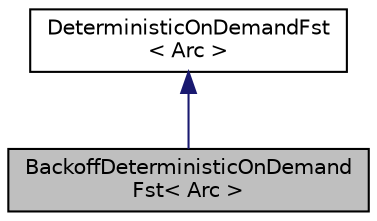 digraph "BackoffDeterministicOnDemandFst&lt; Arc &gt;"
{
  edge [fontname="Helvetica",fontsize="10",labelfontname="Helvetica",labelfontsize="10"];
  node [fontname="Helvetica",fontsize="10",shape=record];
  Node0 [label="BackoffDeterministicOnDemand\lFst\< Arc \>",height=0.2,width=0.4,color="black", fillcolor="grey75", style="filled", fontcolor="black"];
  Node1 -> Node0 [dir="back",color="midnightblue",fontsize="10",style="solid",fontname="Helvetica"];
  Node1 [label="DeterministicOnDemandFst\l\< Arc \>",height=0.2,width=0.4,color="black", fillcolor="white", style="filled",URL="$classfst_1_1DeterministicOnDemandFst.html",tooltip="class DeterministicOnDemandFst is an \"FST-like\" base-class. "];
}
